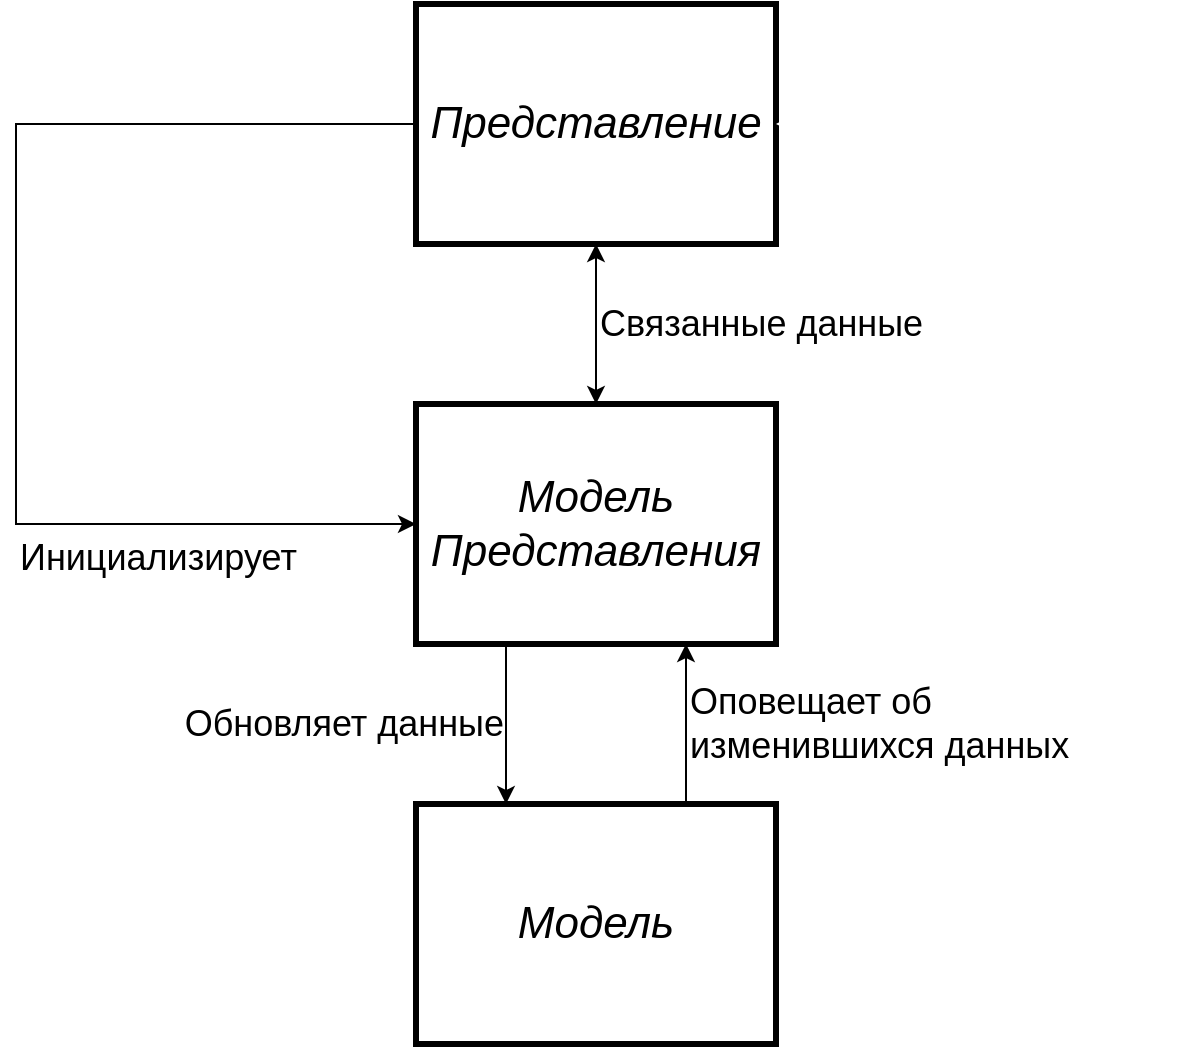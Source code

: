 <mxfile compressed="false" version="21.1.2" type="device">
  <diagram name="Страница-1" id="Страница-1">
    <mxGraphModel dx="954" dy="610" grid="1" gridSize="10" guides="1" tooltips="1" connect="1" arrows="1" fold="1" page="1" pageScale="1" pageWidth="1000" pageHeight="1000" math="0" shadow="0">
      <root>
        <mxCell id="0" />
        <mxCell id="tpW0L4eKJtAbM24Pp-hq-4" value="Границы" parent="0" />
        <mxCell id="4LTxZ9sKMsI198zNGcmg-0" value="&lt;font style=&quot;font-size: 18px;&quot; face=&quot;Arial&quot;&gt;Связанные данные&lt;/font&gt;" style="edgeStyle=orthogonalEdgeStyle;rounded=0;orthogonalLoop=1;jettySize=auto;html=1;align=left;startArrow=classic;startFill=1;" edge="1" parent="tpW0L4eKJtAbM24Pp-hq-4" source="c_GgWeIZ1fy48l5YVFOS-0" target="c_GgWeIZ1fy48l5YVFOS-1">
          <mxGeometry relative="1" as="geometry">
            <mxPoint as="offset" />
          </mxGeometry>
        </mxCell>
        <mxCell id="c_GgWeIZ1fy48l5YVFOS-0" value="Представление" style="rounded=0;whiteSpace=wrap;html=1;fontSize=22;strokeWidth=3;align=center;fontFamily=Arial;fontStyle=2" parent="tpW0L4eKJtAbM24Pp-hq-4" vertex="1">
          <mxGeometry x="400" y="40" width="180" height="120" as="geometry" />
        </mxCell>
        <mxCell id="c_GgWeIZ1fy48l5YVFOS-5" value="Обновляет данные" style="edgeStyle=orthogonalEdgeStyle;rounded=0;orthogonalLoop=1;jettySize=auto;html=1;exitX=0.25;exitY=1;exitDx=0;exitDy=0;entryX=0.25;entryY=0;entryDx=0;entryDy=0;fontFamily=Arial;align=right;fontSize=18;" parent="tpW0L4eKJtAbM24Pp-hq-4" source="c_GgWeIZ1fy48l5YVFOS-1" target="c_GgWeIZ1fy48l5YVFOS-2" edge="1">
          <mxGeometry relative="1" as="geometry">
            <mxPoint as="offset" />
          </mxGeometry>
        </mxCell>
        <mxCell id="c_GgWeIZ1fy48l5YVFOS-13" value="" style="edgeStyle=orthogonalEdgeStyle;rounded=0;orthogonalLoop=1;jettySize=auto;html=1;entryX=0;entryY=0.5;entryDx=0;entryDy=0;endArrow=none;endFill=0;startArrow=classic;startFill=1;fontFamily=Arial;" parent="tpW0L4eKJtAbM24Pp-hq-4" source="c_GgWeIZ1fy48l5YVFOS-1" target="c_GgWeIZ1fy48l5YVFOS-0" edge="1">
          <mxGeometry relative="1" as="geometry">
            <Array as="points">
              <mxPoint x="200" y="300" />
              <mxPoint x="200" y="100" />
            </Array>
          </mxGeometry>
        </mxCell>
        <mxCell id="c_GgWeIZ1fy48l5YVFOS-15" value="Оповещает об &lt;br&gt;изменившихся данных" style="edgeStyle=orthogonalEdgeStyle;rounded=0;orthogonalLoop=1;jettySize=auto;html=1;exitX=0.75;exitY=1;exitDx=0;exitDy=0;entryX=0.75;entryY=0;entryDx=0;entryDy=0;align=left;endArrow=none;endFill=0;startArrow=classic;startFill=1;fontSize=18;fontFamily=Arial;" parent="tpW0L4eKJtAbM24Pp-hq-4" source="c_GgWeIZ1fy48l5YVFOS-1" target="c_GgWeIZ1fy48l5YVFOS-2" edge="1">
          <mxGeometry relative="1" as="geometry">
            <mxPoint as="offset" />
          </mxGeometry>
        </mxCell>
        <mxCell id="c_GgWeIZ1fy48l5YVFOS-1" value="Модель Представления" style="rounded=0;whiteSpace=wrap;html=1;fontSize=22;strokeWidth=3;align=center;fontFamily=Arial;fontStyle=2" parent="tpW0L4eKJtAbM24Pp-hq-4" vertex="1">
          <mxGeometry x="400" y="240.0" width="180" height="120" as="geometry" />
        </mxCell>
        <mxCell id="c_GgWeIZ1fy48l5YVFOS-19" value="" style="edgeStyle=orthogonalEdgeStyle;rounded=0;orthogonalLoop=1;jettySize=auto;html=1;entryX=1;entryY=0.5;entryDx=0;entryDy=0;fontSize=18;fontFamily=Arial;align=center;strokeColor=#FFFFFF;" parent="tpW0L4eKJtAbM24Pp-hq-4" edge="1">
          <mxGeometry x="0.65" y="-20" relative="1" as="geometry">
            <mxPoint x="580" y="500" as="sourcePoint" />
            <mxPoint x="580" y="100" as="targetPoint" />
            <Array as="points">
              <mxPoint x="780" y="500" />
              <mxPoint x="780" y="100" />
            </Array>
            <mxPoint as="offset" />
          </mxGeometry>
        </mxCell>
        <mxCell id="c_GgWeIZ1fy48l5YVFOS-2" value="Модель" style="rounded=0;whiteSpace=wrap;html=1;fontSize=22;strokeWidth=3;align=center;fontFamily=Arial;fontStyle=2" parent="tpW0L4eKJtAbM24Pp-hq-4" vertex="1">
          <mxGeometry x="400" y="440.0" width="180" height="120" as="geometry" />
        </mxCell>
        <mxCell id="c_GgWeIZ1fy48l5YVFOS-21" value="&lt;meta charset=&quot;utf-8&quot;&gt;&lt;span style=&quot;color: rgb(0, 0, 0); font-size: 18px; font-style: normal; font-variant-ligatures: normal; font-variant-caps: normal; font-weight: 400; letter-spacing: normal; orphans: 2; text-align: center; text-indent: 0px; text-transform: none; widows: 2; word-spacing: 0px; -webkit-text-stroke-width: 0px; background-color: rgb(255, 255, 255); text-decoration-thickness: initial; text-decoration-style: initial; text-decoration-color: initial; float: none; display: inline !important;&quot;&gt;Инициализирует&lt;/span&gt;" style="text;whiteSpace=wrap;html=1;verticalAlign=top;fontFamily=Arial;" parent="tpW0L4eKJtAbM24Pp-hq-4" vertex="1">
          <mxGeometry x="200" y="300" width="170" height="50" as="geometry" />
        </mxCell>
        <mxCell id="tpW0L4eKJtAbM24Pp-hq-6" value="Рамка" parent="0" />
        <mxCell id="tpW0L4eKJtAbM24Pp-hq-5" value="Надписи" parent="0" />
        <mxCell id="tpW0L4eKJtAbM24Pp-hq-7" value="Связи" parent="0" />
        <mxCell id="tpW0L4eKJtAbM24Pp-hq-3" value="Сущности" parent="0" />
      </root>
    </mxGraphModel>
  </diagram>
</mxfile>

